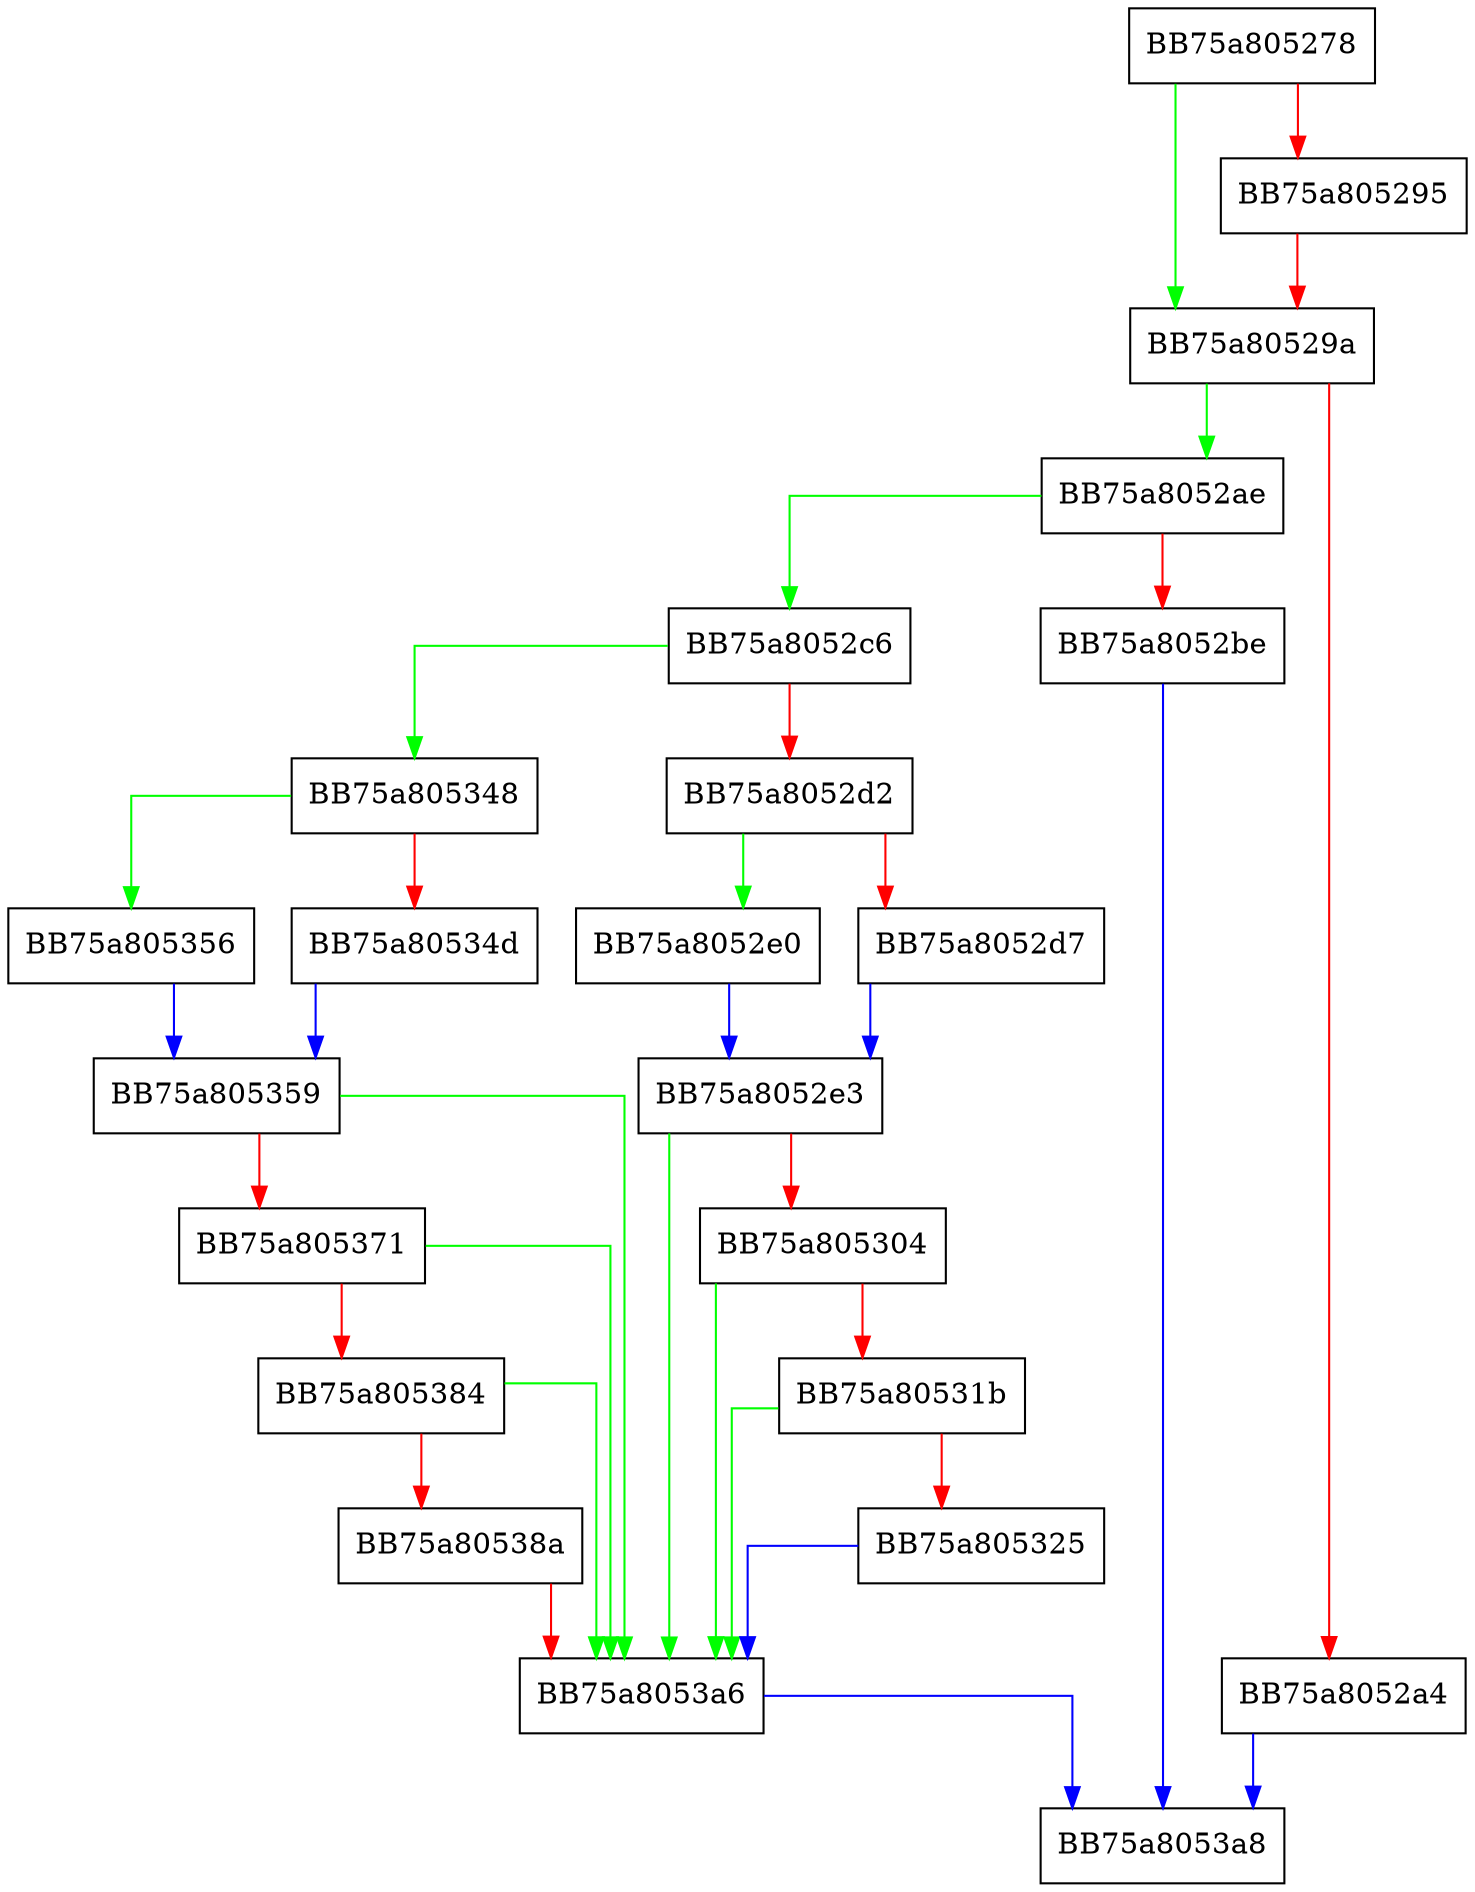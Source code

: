 digraph MoveFileAtReboot {
  node [shape="box"];
  graph [splines=ortho];
  BB75a805278 -> BB75a80529a [color="green"];
  BB75a805278 -> BB75a805295 [color="red"];
  BB75a805295 -> BB75a80529a [color="red"];
  BB75a80529a -> BB75a8052ae [color="green"];
  BB75a80529a -> BB75a8052a4 [color="red"];
  BB75a8052a4 -> BB75a8053a8 [color="blue"];
  BB75a8052ae -> BB75a8052c6 [color="green"];
  BB75a8052ae -> BB75a8052be [color="red"];
  BB75a8052be -> BB75a8053a8 [color="blue"];
  BB75a8052c6 -> BB75a805348 [color="green"];
  BB75a8052c6 -> BB75a8052d2 [color="red"];
  BB75a8052d2 -> BB75a8052e0 [color="green"];
  BB75a8052d2 -> BB75a8052d7 [color="red"];
  BB75a8052d7 -> BB75a8052e3 [color="blue"];
  BB75a8052e0 -> BB75a8052e3 [color="blue"];
  BB75a8052e3 -> BB75a8053a6 [color="green"];
  BB75a8052e3 -> BB75a805304 [color="red"];
  BB75a805304 -> BB75a8053a6 [color="green"];
  BB75a805304 -> BB75a80531b [color="red"];
  BB75a80531b -> BB75a8053a6 [color="green"];
  BB75a80531b -> BB75a805325 [color="red"];
  BB75a805325 -> BB75a8053a6 [color="blue"];
  BB75a805348 -> BB75a805356 [color="green"];
  BB75a805348 -> BB75a80534d [color="red"];
  BB75a80534d -> BB75a805359 [color="blue"];
  BB75a805356 -> BB75a805359 [color="blue"];
  BB75a805359 -> BB75a8053a6 [color="green"];
  BB75a805359 -> BB75a805371 [color="red"];
  BB75a805371 -> BB75a8053a6 [color="green"];
  BB75a805371 -> BB75a805384 [color="red"];
  BB75a805384 -> BB75a8053a6 [color="green"];
  BB75a805384 -> BB75a80538a [color="red"];
  BB75a80538a -> BB75a8053a6 [color="red"];
  BB75a8053a6 -> BB75a8053a8 [color="blue"];
}